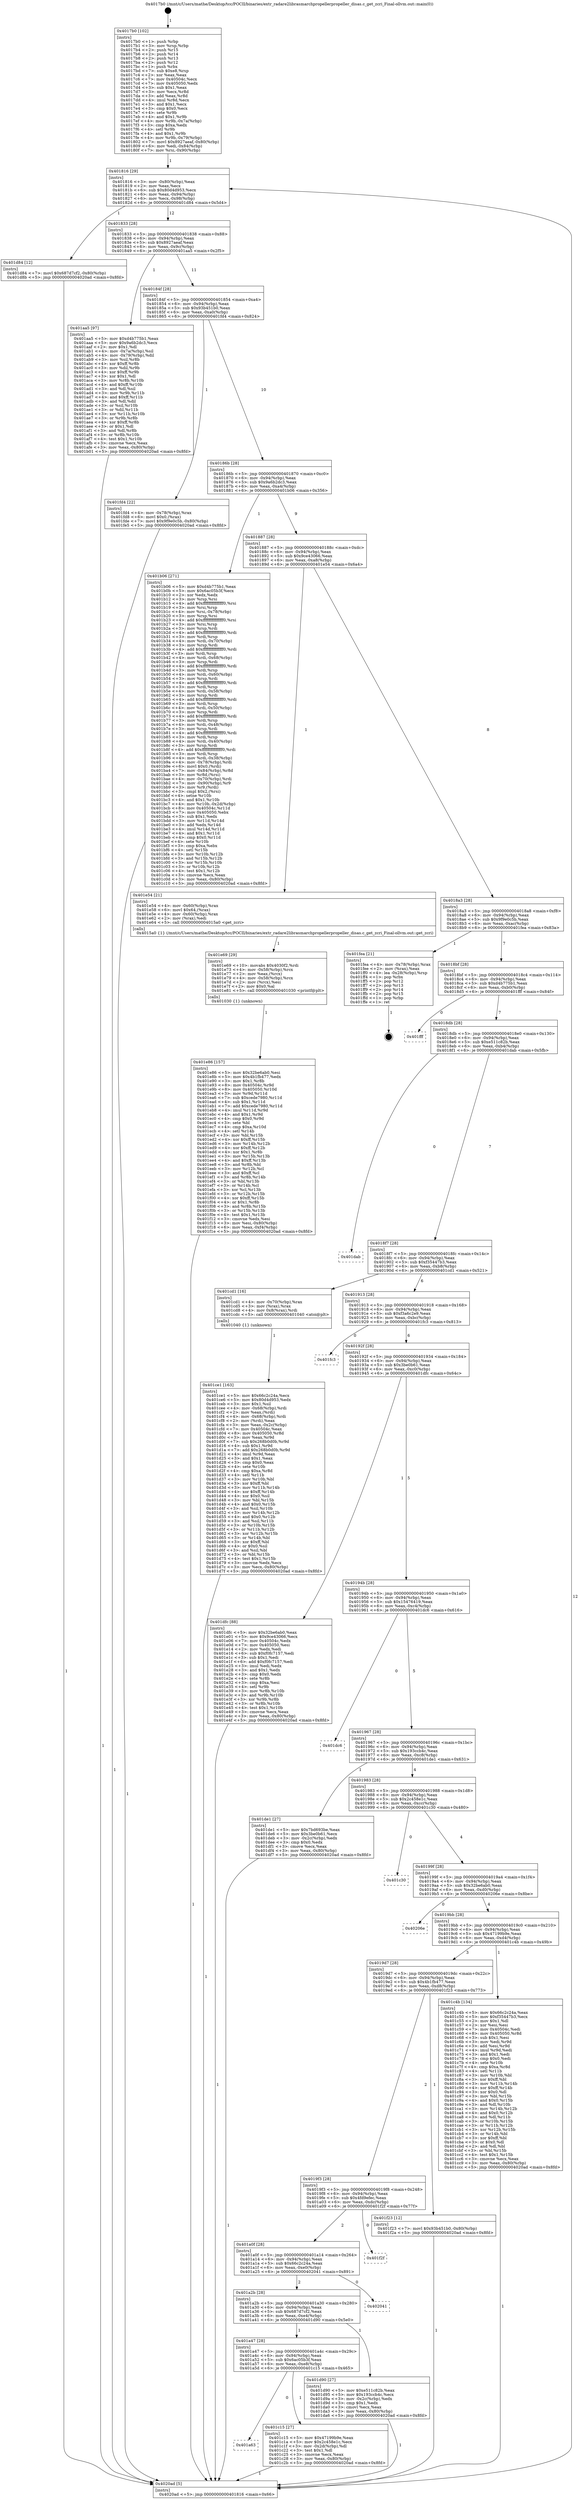 digraph "0x4017b0" {
  label = "0x4017b0 (/mnt/c/Users/mathe/Desktop/tcc/POCII/binaries/extr_radare2librasmarchpropellerpropeller_disas.c_get_zcri_Final-ollvm.out::main(0))"
  labelloc = "t"
  node[shape=record]

  Entry [label="",width=0.3,height=0.3,shape=circle,fillcolor=black,style=filled]
  "0x401816" [label="{
     0x401816 [29]\l
     | [instrs]\l
     &nbsp;&nbsp;0x401816 \<+3\>: mov -0x80(%rbp),%eax\l
     &nbsp;&nbsp;0x401819 \<+2\>: mov %eax,%ecx\l
     &nbsp;&nbsp;0x40181b \<+6\>: sub $0x80d4d953,%ecx\l
     &nbsp;&nbsp;0x401821 \<+6\>: mov %eax,-0x94(%rbp)\l
     &nbsp;&nbsp;0x401827 \<+6\>: mov %ecx,-0x98(%rbp)\l
     &nbsp;&nbsp;0x40182d \<+6\>: je 0000000000401d84 \<main+0x5d4\>\l
  }"]
  "0x401d84" [label="{
     0x401d84 [12]\l
     | [instrs]\l
     &nbsp;&nbsp;0x401d84 \<+7\>: movl $0x687d7cf2,-0x80(%rbp)\l
     &nbsp;&nbsp;0x401d8b \<+5\>: jmp 00000000004020ad \<main+0x8fd\>\l
  }"]
  "0x401833" [label="{
     0x401833 [28]\l
     | [instrs]\l
     &nbsp;&nbsp;0x401833 \<+5\>: jmp 0000000000401838 \<main+0x88\>\l
     &nbsp;&nbsp;0x401838 \<+6\>: mov -0x94(%rbp),%eax\l
     &nbsp;&nbsp;0x40183e \<+5\>: sub $0x8927aeaf,%eax\l
     &nbsp;&nbsp;0x401843 \<+6\>: mov %eax,-0x9c(%rbp)\l
     &nbsp;&nbsp;0x401849 \<+6\>: je 0000000000401aa5 \<main+0x2f5\>\l
  }"]
  Exit [label="",width=0.3,height=0.3,shape=circle,fillcolor=black,style=filled,peripheries=2]
  "0x401aa5" [label="{
     0x401aa5 [97]\l
     | [instrs]\l
     &nbsp;&nbsp;0x401aa5 \<+5\>: mov $0xd4b775b1,%eax\l
     &nbsp;&nbsp;0x401aaa \<+5\>: mov $0x9a6b2dc3,%ecx\l
     &nbsp;&nbsp;0x401aaf \<+2\>: mov $0x1,%dl\l
     &nbsp;&nbsp;0x401ab1 \<+4\>: mov -0x7a(%rbp),%sil\l
     &nbsp;&nbsp;0x401ab5 \<+4\>: mov -0x79(%rbp),%dil\l
     &nbsp;&nbsp;0x401ab9 \<+3\>: mov %sil,%r8b\l
     &nbsp;&nbsp;0x401abc \<+4\>: xor $0xff,%r8b\l
     &nbsp;&nbsp;0x401ac0 \<+3\>: mov %dil,%r9b\l
     &nbsp;&nbsp;0x401ac3 \<+4\>: xor $0xff,%r9b\l
     &nbsp;&nbsp;0x401ac7 \<+3\>: xor $0x1,%dl\l
     &nbsp;&nbsp;0x401aca \<+3\>: mov %r8b,%r10b\l
     &nbsp;&nbsp;0x401acd \<+4\>: and $0xff,%r10b\l
     &nbsp;&nbsp;0x401ad1 \<+3\>: and %dl,%sil\l
     &nbsp;&nbsp;0x401ad4 \<+3\>: mov %r9b,%r11b\l
     &nbsp;&nbsp;0x401ad7 \<+4\>: and $0xff,%r11b\l
     &nbsp;&nbsp;0x401adb \<+3\>: and %dl,%dil\l
     &nbsp;&nbsp;0x401ade \<+3\>: or %sil,%r10b\l
     &nbsp;&nbsp;0x401ae1 \<+3\>: or %dil,%r11b\l
     &nbsp;&nbsp;0x401ae4 \<+3\>: xor %r11b,%r10b\l
     &nbsp;&nbsp;0x401ae7 \<+3\>: or %r9b,%r8b\l
     &nbsp;&nbsp;0x401aea \<+4\>: xor $0xff,%r8b\l
     &nbsp;&nbsp;0x401aee \<+3\>: or $0x1,%dl\l
     &nbsp;&nbsp;0x401af1 \<+3\>: and %dl,%r8b\l
     &nbsp;&nbsp;0x401af4 \<+3\>: or %r8b,%r10b\l
     &nbsp;&nbsp;0x401af7 \<+4\>: test $0x1,%r10b\l
     &nbsp;&nbsp;0x401afb \<+3\>: cmovne %ecx,%eax\l
     &nbsp;&nbsp;0x401afe \<+3\>: mov %eax,-0x80(%rbp)\l
     &nbsp;&nbsp;0x401b01 \<+5\>: jmp 00000000004020ad \<main+0x8fd\>\l
  }"]
  "0x40184f" [label="{
     0x40184f [28]\l
     | [instrs]\l
     &nbsp;&nbsp;0x40184f \<+5\>: jmp 0000000000401854 \<main+0xa4\>\l
     &nbsp;&nbsp;0x401854 \<+6\>: mov -0x94(%rbp),%eax\l
     &nbsp;&nbsp;0x40185a \<+5\>: sub $0x93b451b0,%eax\l
     &nbsp;&nbsp;0x40185f \<+6\>: mov %eax,-0xa0(%rbp)\l
     &nbsp;&nbsp;0x401865 \<+6\>: je 0000000000401fd4 \<main+0x824\>\l
  }"]
  "0x4020ad" [label="{
     0x4020ad [5]\l
     | [instrs]\l
     &nbsp;&nbsp;0x4020ad \<+5\>: jmp 0000000000401816 \<main+0x66\>\l
  }"]
  "0x4017b0" [label="{
     0x4017b0 [102]\l
     | [instrs]\l
     &nbsp;&nbsp;0x4017b0 \<+1\>: push %rbp\l
     &nbsp;&nbsp;0x4017b1 \<+3\>: mov %rsp,%rbp\l
     &nbsp;&nbsp;0x4017b4 \<+2\>: push %r15\l
     &nbsp;&nbsp;0x4017b6 \<+2\>: push %r14\l
     &nbsp;&nbsp;0x4017b8 \<+2\>: push %r13\l
     &nbsp;&nbsp;0x4017ba \<+2\>: push %r12\l
     &nbsp;&nbsp;0x4017bc \<+1\>: push %rbx\l
     &nbsp;&nbsp;0x4017bd \<+7\>: sub $0xe8,%rsp\l
     &nbsp;&nbsp;0x4017c4 \<+2\>: xor %eax,%eax\l
     &nbsp;&nbsp;0x4017c6 \<+7\>: mov 0x40504c,%ecx\l
     &nbsp;&nbsp;0x4017cd \<+7\>: mov 0x405050,%edx\l
     &nbsp;&nbsp;0x4017d4 \<+3\>: sub $0x1,%eax\l
     &nbsp;&nbsp;0x4017d7 \<+3\>: mov %ecx,%r8d\l
     &nbsp;&nbsp;0x4017da \<+3\>: add %eax,%r8d\l
     &nbsp;&nbsp;0x4017dd \<+4\>: imul %r8d,%ecx\l
     &nbsp;&nbsp;0x4017e1 \<+3\>: and $0x1,%ecx\l
     &nbsp;&nbsp;0x4017e4 \<+3\>: cmp $0x0,%ecx\l
     &nbsp;&nbsp;0x4017e7 \<+4\>: sete %r9b\l
     &nbsp;&nbsp;0x4017eb \<+4\>: and $0x1,%r9b\l
     &nbsp;&nbsp;0x4017ef \<+4\>: mov %r9b,-0x7a(%rbp)\l
     &nbsp;&nbsp;0x4017f3 \<+3\>: cmp $0xa,%edx\l
     &nbsp;&nbsp;0x4017f6 \<+4\>: setl %r9b\l
     &nbsp;&nbsp;0x4017fa \<+4\>: and $0x1,%r9b\l
     &nbsp;&nbsp;0x4017fe \<+4\>: mov %r9b,-0x79(%rbp)\l
     &nbsp;&nbsp;0x401802 \<+7\>: movl $0x8927aeaf,-0x80(%rbp)\l
     &nbsp;&nbsp;0x401809 \<+6\>: mov %edi,-0x84(%rbp)\l
     &nbsp;&nbsp;0x40180f \<+7\>: mov %rsi,-0x90(%rbp)\l
  }"]
  "0x401e86" [label="{
     0x401e86 [157]\l
     | [instrs]\l
     &nbsp;&nbsp;0x401e86 \<+5\>: mov $0x32be6ab0,%esi\l
     &nbsp;&nbsp;0x401e8b \<+5\>: mov $0x4b1fb477,%edx\l
     &nbsp;&nbsp;0x401e90 \<+3\>: mov $0x1,%r8b\l
     &nbsp;&nbsp;0x401e93 \<+8\>: mov 0x40504c,%r9d\l
     &nbsp;&nbsp;0x401e9b \<+8\>: mov 0x405050,%r10d\l
     &nbsp;&nbsp;0x401ea3 \<+3\>: mov %r9d,%r11d\l
     &nbsp;&nbsp;0x401ea6 \<+7\>: sub $0xcede7980,%r11d\l
     &nbsp;&nbsp;0x401ead \<+4\>: sub $0x1,%r11d\l
     &nbsp;&nbsp;0x401eb1 \<+7\>: add $0xcede7980,%r11d\l
     &nbsp;&nbsp;0x401eb8 \<+4\>: imul %r11d,%r9d\l
     &nbsp;&nbsp;0x401ebc \<+4\>: and $0x1,%r9d\l
     &nbsp;&nbsp;0x401ec0 \<+4\>: cmp $0x0,%r9d\l
     &nbsp;&nbsp;0x401ec4 \<+3\>: sete %bl\l
     &nbsp;&nbsp;0x401ec7 \<+4\>: cmp $0xa,%r10d\l
     &nbsp;&nbsp;0x401ecb \<+4\>: setl %r14b\l
     &nbsp;&nbsp;0x401ecf \<+3\>: mov %bl,%r15b\l
     &nbsp;&nbsp;0x401ed2 \<+4\>: xor $0xff,%r15b\l
     &nbsp;&nbsp;0x401ed6 \<+3\>: mov %r14b,%r12b\l
     &nbsp;&nbsp;0x401ed9 \<+4\>: xor $0xff,%r12b\l
     &nbsp;&nbsp;0x401edd \<+4\>: xor $0x1,%r8b\l
     &nbsp;&nbsp;0x401ee1 \<+3\>: mov %r15b,%r13b\l
     &nbsp;&nbsp;0x401ee4 \<+4\>: and $0xff,%r13b\l
     &nbsp;&nbsp;0x401ee8 \<+3\>: and %r8b,%bl\l
     &nbsp;&nbsp;0x401eeb \<+3\>: mov %r12b,%cl\l
     &nbsp;&nbsp;0x401eee \<+3\>: and $0xff,%cl\l
     &nbsp;&nbsp;0x401ef1 \<+3\>: and %r8b,%r14b\l
     &nbsp;&nbsp;0x401ef4 \<+3\>: or %bl,%r13b\l
     &nbsp;&nbsp;0x401ef7 \<+3\>: or %r14b,%cl\l
     &nbsp;&nbsp;0x401efa \<+3\>: xor %cl,%r13b\l
     &nbsp;&nbsp;0x401efd \<+3\>: or %r12b,%r15b\l
     &nbsp;&nbsp;0x401f00 \<+4\>: xor $0xff,%r15b\l
     &nbsp;&nbsp;0x401f04 \<+4\>: or $0x1,%r8b\l
     &nbsp;&nbsp;0x401f08 \<+3\>: and %r8b,%r15b\l
     &nbsp;&nbsp;0x401f0b \<+3\>: or %r15b,%r13b\l
     &nbsp;&nbsp;0x401f0e \<+4\>: test $0x1,%r13b\l
     &nbsp;&nbsp;0x401f12 \<+3\>: cmovne %edx,%esi\l
     &nbsp;&nbsp;0x401f15 \<+3\>: mov %esi,-0x80(%rbp)\l
     &nbsp;&nbsp;0x401f18 \<+6\>: mov %eax,-0xf4(%rbp)\l
     &nbsp;&nbsp;0x401f1e \<+5\>: jmp 00000000004020ad \<main+0x8fd\>\l
  }"]
  "0x401fd4" [label="{
     0x401fd4 [22]\l
     | [instrs]\l
     &nbsp;&nbsp;0x401fd4 \<+4\>: mov -0x78(%rbp),%rax\l
     &nbsp;&nbsp;0x401fd8 \<+6\>: movl $0x0,(%rax)\l
     &nbsp;&nbsp;0x401fde \<+7\>: movl $0x9f9e0c5b,-0x80(%rbp)\l
     &nbsp;&nbsp;0x401fe5 \<+5\>: jmp 00000000004020ad \<main+0x8fd\>\l
  }"]
  "0x40186b" [label="{
     0x40186b [28]\l
     | [instrs]\l
     &nbsp;&nbsp;0x40186b \<+5\>: jmp 0000000000401870 \<main+0xc0\>\l
     &nbsp;&nbsp;0x401870 \<+6\>: mov -0x94(%rbp),%eax\l
     &nbsp;&nbsp;0x401876 \<+5\>: sub $0x9a6b2dc3,%eax\l
     &nbsp;&nbsp;0x40187b \<+6\>: mov %eax,-0xa4(%rbp)\l
     &nbsp;&nbsp;0x401881 \<+6\>: je 0000000000401b06 \<main+0x356\>\l
  }"]
  "0x401e69" [label="{
     0x401e69 [29]\l
     | [instrs]\l
     &nbsp;&nbsp;0x401e69 \<+10\>: movabs $0x4030f2,%rdi\l
     &nbsp;&nbsp;0x401e73 \<+4\>: mov -0x58(%rbp),%rcx\l
     &nbsp;&nbsp;0x401e77 \<+2\>: mov %eax,(%rcx)\l
     &nbsp;&nbsp;0x401e79 \<+4\>: mov -0x58(%rbp),%rcx\l
     &nbsp;&nbsp;0x401e7d \<+2\>: mov (%rcx),%esi\l
     &nbsp;&nbsp;0x401e7f \<+2\>: mov $0x0,%al\l
     &nbsp;&nbsp;0x401e81 \<+5\>: call 0000000000401030 \<printf@plt\>\l
     | [calls]\l
     &nbsp;&nbsp;0x401030 \{1\} (unknown)\l
  }"]
  "0x401b06" [label="{
     0x401b06 [271]\l
     | [instrs]\l
     &nbsp;&nbsp;0x401b06 \<+5\>: mov $0xd4b775b1,%eax\l
     &nbsp;&nbsp;0x401b0b \<+5\>: mov $0x6ac05b3f,%ecx\l
     &nbsp;&nbsp;0x401b10 \<+2\>: xor %edx,%edx\l
     &nbsp;&nbsp;0x401b12 \<+3\>: mov %rsp,%rsi\l
     &nbsp;&nbsp;0x401b15 \<+4\>: add $0xfffffffffffffff0,%rsi\l
     &nbsp;&nbsp;0x401b19 \<+3\>: mov %rsi,%rsp\l
     &nbsp;&nbsp;0x401b1c \<+4\>: mov %rsi,-0x78(%rbp)\l
     &nbsp;&nbsp;0x401b20 \<+3\>: mov %rsp,%rsi\l
     &nbsp;&nbsp;0x401b23 \<+4\>: add $0xfffffffffffffff0,%rsi\l
     &nbsp;&nbsp;0x401b27 \<+3\>: mov %rsi,%rsp\l
     &nbsp;&nbsp;0x401b2a \<+3\>: mov %rsp,%rdi\l
     &nbsp;&nbsp;0x401b2d \<+4\>: add $0xfffffffffffffff0,%rdi\l
     &nbsp;&nbsp;0x401b31 \<+3\>: mov %rdi,%rsp\l
     &nbsp;&nbsp;0x401b34 \<+4\>: mov %rdi,-0x70(%rbp)\l
     &nbsp;&nbsp;0x401b38 \<+3\>: mov %rsp,%rdi\l
     &nbsp;&nbsp;0x401b3b \<+4\>: add $0xfffffffffffffff0,%rdi\l
     &nbsp;&nbsp;0x401b3f \<+3\>: mov %rdi,%rsp\l
     &nbsp;&nbsp;0x401b42 \<+4\>: mov %rdi,-0x68(%rbp)\l
     &nbsp;&nbsp;0x401b46 \<+3\>: mov %rsp,%rdi\l
     &nbsp;&nbsp;0x401b49 \<+4\>: add $0xfffffffffffffff0,%rdi\l
     &nbsp;&nbsp;0x401b4d \<+3\>: mov %rdi,%rsp\l
     &nbsp;&nbsp;0x401b50 \<+4\>: mov %rdi,-0x60(%rbp)\l
     &nbsp;&nbsp;0x401b54 \<+3\>: mov %rsp,%rdi\l
     &nbsp;&nbsp;0x401b57 \<+4\>: add $0xfffffffffffffff0,%rdi\l
     &nbsp;&nbsp;0x401b5b \<+3\>: mov %rdi,%rsp\l
     &nbsp;&nbsp;0x401b5e \<+4\>: mov %rdi,-0x58(%rbp)\l
     &nbsp;&nbsp;0x401b62 \<+3\>: mov %rsp,%rdi\l
     &nbsp;&nbsp;0x401b65 \<+4\>: add $0xfffffffffffffff0,%rdi\l
     &nbsp;&nbsp;0x401b69 \<+3\>: mov %rdi,%rsp\l
     &nbsp;&nbsp;0x401b6c \<+4\>: mov %rdi,-0x50(%rbp)\l
     &nbsp;&nbsp;0x401b70 \<+3\>: mov %rsp,%rdi\l
     &nbsp;&nbsp;0x401b73 \<+4\>: add $0xfffffffffffffff0,%rdi\l
     &nbsp;&nbsp;0x401b77 \<+3\>: mov %rdi,%rsp\l
     &nbsp;&nbsp;0x401b7a \<+4\>: mov %rdi,-0x48(%rbp)\l
     &nbsp;&nbsp;0x401b7e \<+3\>: mov %rsp,%rdi\l
     &nbsp;&nbsp;0x401b81 \<+4\>: add $0xfffffffffffffff0,%rdi\l
     &nbsp;&nbsp;0x401b85 \<+3\>: mov %rdi,%rsp\l
     &nbsp;&nbsp;0x401b88 \<+4\>: mov %rdi,-0x40(%rbp)\l
     &nbsp;&nbsp;0x401b8c \<+3\>: mov %rsp,%rdi\l
     &nbsp;&nbsp;0x401b8f \<+4\>: add $0xfffffffffffffff0,%rdi\l
     &nbsp;&nbsp;0x401b93 \<+3\>: mov %rdi,%rsp\l
     &nbsp;&nbsp;0x401b96 \<+4\>: mov %rdi,-0x38(%rbp)\l
     &nbsp;&nbsp;0x401b9a \<+4\>: mov -0x78(%rbp),%rdi\l
     &nbsp;&nbsp;0x401b9e \<+6\>: movl $0x0,(%rdi)\l
     &nbsp;&nbsp;0x401ba4 \<+7\>: mov -0x84(%rbp),%r8d\l
     &nbsp;&nbsp;0x401bab \<+3\>: mov %r8d,(%rsi)\l
     &nbsp;&nbsp;0x401bae \<+4\>: mov -0x70(%rbp),%rdi\l
     &nbsp;&nbsp;0x401bb2 \<+7\>: mov -0x90(%rbp),%r9\l
     &nbsp;&nbsp;0x401bb9 \<+3\>: mov %r9,(%rdi)\l
     &nbsp;&nbsp;0x401bbc \<+3\>: cmpl $0x2,(%rsi)\l
     &nbsp;&nbsp;0x401bbf \<+4\>: setne %r10b\l
     &nbsp;&nbsp;0x401bc3 \<+4\>: and $0x1,%r10b\l
     &nbsp;&nbsp;0x401bc7 \<+4\>: mov %r10b,-0x2d(%rbp)\l
     &nbsp;&nbsp;0x401bcb \<+8\>: mov 0x40504c,%r11d\l
     &nbsp;&nbsp;0x401bd3 \<+7\>: mov 0x405050,%ebx\l
     &nbsp;&nbsp;0x401bda \<+3\>: sub $0x1,%edx\l
     &nbsp;&nbsp;0x401bdd \<+3\>: mov %r11d,%r14d\l
     &nbsp;&nbsp;0x401be0 \<+3\>: add %edx,%r14d\l
     &nbsp;&nbsp;0x401be3 \<+4\>: imul %r14d,%r11d\l
     &nbsp;&nbsp;0x401be7 \<+4\>: and $0x1,%r11d\l
     &nbsp;&nbsp;0x401beb \<+4\>: cmp $0x0,%r11d\l
     &nbsp;&nbsp;0x401bef \<+4\>: sete %r10b\l
     &nbsp;&nbsp;0x401bf3 \<+3\>: cmp $0xa,%ebx\l
     &nbsp;&nbsp;0x401bf6 \<+4\>: setl %r15b\l
     &nbsp;&nbsp;0x401bfa \<+3\>: mov %r10b,%r12b\l
     &nbsp;&nbsp;0x401bfd \<+3\>: and %r15b,%r12b\l
     &nbsp;&nbsp;0x401c00 \<+3\>: xor %r15b,%r10b\l
     &nbsp;&nbsp;0x401c03 \<+3\>: or %r10b,%r12b\l
     &nbsp;&nbsp;0x401c06 \<+4\>: test $0x1,%r12b\l
     &nbsp;&nbsp;0x401c0a \<+3\>: cmovne %ecx,%eax\l
     &nbsp;&nbsp;0x401c0d \<+3\>: mov %eax,-0x80(%rbp)\l
     &nbsp;&nbsp;0x401c10 \<+5\>: jmp 00000000004020ad \<main+0x8fd\>\l
  }"]
  "0x401887" [label="{
     0x401887 [28]\l
     | [instrs]\l
     &nbsp;&nbsp;0x401887 \<+5\>: jmp 000000000040188c \<main+0xdc\>\l
     &nbsp;&nbsp;0x40188c \<+6\>: mov -0x94(%rbp),%eax\l
     &nbsp;&nbsp;0x401892 \<+5\>: sub $0x9ce43066,%eax\l
     &nbsp;&nbsp;0x401897 \<+6\>: mov %eax,-0xa8(%rbp)\l
     &nbsp;&nbsp;0x40189d \<+6\>: je 0000000000401e54 \<main+0x6a4\>\l
  }"]
  "0x401ce1" [label="{
     0x401ce1 [163]\l
     | [instrs]\l
     &nbsp;&nbsp;0x401ce1 \<+5\>: mov $0x66c2c24a,%ecx\l
     &nbsp;&nbsp;0x401ce6 \<+5\>: mov $0x80d4d953,%edx\l
     &nbsp;&nbsp;0x401ceb \<+3\>: mov $0x1,%sil\l
     &nbsp;&nbsp;0x401cee \<+4\>: mov -0x68(%rbp),%rdi\l
     &nbsp;&nbsp;0x401cf2 \<+2\>: mov %eax,(%rdi)\l
     &nbsp;&nbsp;0x401cf4 \<+4\>: mov -0x68(%rbp),%rdi\l
     &nbsp;&nbsp;0x401cf8 \<+2\>: mov (%rdi),%eax\l
     &nbsp;&nbsp;0x401cfa \<+3\>: mov %eax,-0x2c(%rbp)\l
     &nbsp;&nbsp;0x401cfd \<+7\>: mov 0x40504c,%eax\l
     &nbsp;&nbsp;0x401d04 \<+8\>: mov 0x405050,%r8d\l
     &nbsp;&nbsp;0x401d0c \<+3\>: mov %eax,%r9d\l
     &nbsp;&nbsp;0x401d0f \<+7\>: sub $0x268b0d0b,%r9d\l
     &nbsp;&nbsp;0x401d16 \<+4\>: sub $0x1,%r9d\l
     &nbsp;&nbsp;0x401d1a \<+7\>: add $0x268b0d0b,%r9d\l
     &nbsp;&nbsp;0x401d21 \<+4\>: imul %r9d,%eax\l
     &nbsp;&nbsp;0x401d25 \<+3\>: and $0x1,%eax\l
     &nbsp;&nbsp;0x401d28 \<+3\>: cmp $0x0,%eax\l
     &nbsp;&nbsp;0x401d2b \<+4\>: sete %r10b\l
     &nbsp;&nbsp;0x401d2f \<+4\>: cmp $0xa,%r8d\l
     &nbsp;&nbsp;0x401d33 \<+4\>: setl %r11b\l
     &nbsp;&nbsp;0x401d37 \<+3\>: mov %r10b,%bl\l
     &nbsp;&nbsp;0x401d3a \<+3\>: xor $0xff,%bl\l
     &nbsp;&nbsp;0x401d3d \<+3\>: mov %r11b,%r14b\l
     &nbsp;&nbsp;0x401d40 \<+4\>: xor $0xff,%r14b\l
     &nbsp;&nbsp;0x401d44 \<+4\>: xor $0x0,%sil\l
     &nbsp;&nbsp;0x401d48 \<+3\>: mov %bl,%r15b\l
     &nbsp;&nbsp;0x401d4b \<+4\>: and $0x0,%r15b\l
     &nbsp;&nbsp;0x401d4f \<+3\>: and %sil,%r10b\l
     &nbsp;&nbsp;0x401d52 \<+3\>: mov %r14b,%r12b\l
     &nbsp;&nbsp;0x401d55 \<+4\>: and $0x0,%r12b\l
     &nbsp;&nbsp;0x401d59 \<+3\>: and %sil,%r11b\l
     &nbsp;&nbsp;0x401d5c \<+3\>: or %r10b,%r15b\l
     &nbsp;&nbsp;0x401d5f \<+3\>: or %r11b,%r12b\l
     &nbsp;&nbsp;0x401d62 \<+3\>: xor %r12b,%r15b\l
     &nbsp;&nbsp;0x401d65 \<+3\>: or %r14b,%bl\l
     &nbsp;&nbsp;0x401d68 \<+3\>: xor $0xff,%bl\l
     &nbsp;&nbsp;0x401d6b \<+4\>: or $0x0,%sil\l
     &nbsp;&nbsp;0x401d6f \<+3\>: and %sil,%bl\l
     &nbsp;&nbsp;0x401d72 \<+3\>: or %bl,%r15b\l
     &nbsp;&nbsp;0x401d75 \<+4\>: test $0x1,%r15b\l
     &nbsp;&nbsp;0x401d79 \<+3\>: cmovne %edx,%ecx\l
     &nbsp;&nbsp;0x401d7c \<+3\>: mov %ecx,-0x80(%rbp)\l
     &nbsp;&nbsp;0x401d7f \<+5\>: jmp 00000000004020ad \<main+0x8fd\>\l
  }"]
  "0x401a63" [label="{
     0x401a63\l
  }", style=dashed]
  "0x401e54" [label="{
     0x401e54 [21]\l
     | [instrs]\l
     &nbsp;&nbsp;0x401e54 \<+4\>: mov -0x60(%rbp),%rax\l
     &nbsp;&nbsp;0x401e58 \<+6\>: movl $0x64,(%rax)\l
     &nbsp;&nbsp;0x401e5e \<+4\>: mov -0x60(%rbp),%rax\l
     &nbsp;&nbsp;0x401e62 \<+2\>: mov (%rax),%edi\l
     &nbsp;&nbsp;0x401e64 \<+5\>: call 00000000004015a0 \<get_zcri\>\l
     | [calls]\l
     &nbsp;&nbsp;0x4015a0 \{1\} (/mnt/c/Users/mathe/Desktop/tcc/POCII/binaries/extr_radare2librasmarchpropellerpropeller_disas.c_get_zcri_Final-ollvm.out::get_zcri)\l
  }"]
  "0x4018a3" [label="{
     0x4018a3 [28]\l
     | [instrs]\l
     &nbsp;&nbsp;0x4018a3 \<+5\>: jmp 00000000004018a8 \<main+0xf8\>\l
     &nbsp;&nbsp;0x4018a8 \<+6\>: mov -0x94(%rbp),%eax\l
     &nbsp;&nbsp;0x4018ae \<+5\>: sub $0x9f9e0c5b,%eax\l
     &nbsp;&nbsp;0x4018b3 \<+6\>: mov %eax,-0xac(%rbp)\l
     &nbsp;&nbsp;0x4018b9 \<+6\>: je 0000000000401fea \<main+0x83a\>\l
  }"]
  "0x401c15" [label="{
     0x401c15 [27]\l
     | [instrs]\l
     &nbsp;&nbsp;0x401c15 \<+5\>: mov $0x47199b9e,%eax\l
     &nbsp;&nbsp;0x401c1a \<+5\>: mov $0x2c458e1c,%ecx\l
     &nbsp;&nbsp;0x401c1f \<+3\>: mov -0x2d(%rbp),%dl\l
     &nbsp;&nbsp;0x401c22 \<+3\>: test $0x1,%dl\l
     &nbsp;&nbsp;0x401c25 \<+3\>: cmovne %ecx,%eax\l
     &nbsp;&nbsp;0x401c28 \<+3\>: mov %eax,-0x80(%rbp)\l
     &nbsp;&nbsp;0x401c2b \<+5\>: jmp 00000000004020ad \<main+0x8fd\>\l
  }"]
  "0x401fea" [label="{
     0x401fea [21]\l
     | [instrs]\l
     &nbsp;&nbsp;0x401fea \<+4\>: mov -0x78(%rbp),%rax\l
     &nbsp;&nbsp;0x401fee \<+2\>: mov (%rax),%eax\l
     &nbsp;&nbsp;0x401ff0 \<+4\>: lea -0x28(%rbp),%rsp\l
     &nbsp;&nbsp;0x401ff4 \<+1\>: pop %rbx\l
     &nbsp;&nbsp;0x401ff5 \<+2\>: pop %r12\l
     &nbsp;&nbsp;0x401ff7 \<+2\>: pop %r13\l
     &nbsp;&nbsp;0x401ff9 \<+2\>: pop %r14\l
     &nbsp;&nbsp;0x401ffb \<+2\>: pop %r15\l
     &nbsp;&nbsp;0x401ffd \<+1\>: pop %rbp\l
     &nbsp;&nbsp;0x401ffe \<+1\>: ret\l
  }"]
  "0x4018bf" [label="{
     0x4018bf [28]\l
     | [instrs]\l
     &nbsp;&nbsp;0x4018bf \<+5\>: jmp 00000000004018c4 \<main+0x114\>\l
     &nbsp;&nbsp;0x4018c4 \<+6\>: mov -0x94(%rbp),%eax\l
     &nbsp;&nbsp;0x4018ca \<+5\>: sub $0xd4b775b1,%eax\l
     &nbsp;&nbsp;0x4018cf \<+6\>: mov %eax,-0xb0(%rbp)\l
     &nbsp;&nbsp;0x4018d5 \<+6\>: je 0000000000401fff \<main+0x84f\>\l
  }"]
  "0x401a47" [label="{
     0x401a47 [28]\l
     | [instrs]\l
     &nbsp;&nbsp;0x401a47 \<+5\>: jmp 0000000000401a4c \<main+0x29c\>\l
     &nbsp;&nbsp;0x401a4c \<+6\>: mov -0x94(%rbp),%eax\l
     &nbsp;&nbsp;0x401a52 \<+5\>: sub $0x6ac05b3f,%eax\l
     &nbsp;&nbsp;0x401a57 \<+6\>: mov %eax,-0xe8(%rbp)\l
     &nbsp;&nbsp;0x401a5d \<+6\>: je 0000000000401c15 \<main+0x465\>\l
  }"]
  "0x401fff" [label="{
     0x401fff\l
  }", style=dashed]
  "0x4018db" [label="{
     0x4018db [28]\l
     | [instrs]\l
     &nbsp;&nbsp;0x4018db \<+5\>: jmp 00000000004018e0 \<main+0x130\>\l
     &nbsp;&nbsp;0x4018e0 \<+6\>: mov -0x94(%rbp),%eax\l
     &nbsp;&nbsp;0x4018e6 \<+5\>: sub $0xe511c82b,%eax\l
     &nbsp;&nbsp;0x4018eb \<+6\>: mov %eax,-0xb4(%rbp)\l
     &nbsp;&nbsp;0x4018f1 \<+6\>: je 0000000000401dab \<main+0x5fb\>\l
  }"]
  "0x401d90" [label="{
     0x401d90 [27]\l
     | [instrs]\l
     &nbsp;&nbsp;0x401d90 \<+5\>: mov $0xe511c82b,%eax\l
     &nbsp;&nbsp;0x401d95 \<+5\>: mov $0x193ccb4c,%ecx\l
     &nbsp;&nbsp;0x401d9a \<+3\>: mov -0x2c(%rbp),%edx\l
     &nbsp;&nbsp;0x401d9d \<+3\>: cmp $0x1,%edx\l
     &nbsp;&nbsp;0x401da0 \<+3\>: cmovl %ecx,%eax\l
     &nbsp;&nbsp;0x401da3 \<+3\>: mov %eax,-0x80(%rbp)\l
     &nbsp;&nbsp;0x401da6 \<+5\>: jmp 00000000004020ad \<main+0x8fd\>\l
  }"]
  "0x401dab" [label="{
     0x401dab\l
  }", style=dashed]
  "0x4018f7" [label="{
     0x4018f7 [28]\l
     | [instrs]\l
     &nbsp;&nbsp;0x4018f7 \<+5\>: jmp 00000000004018fc \<main+0x14c\>\l
     &nbsp;&nbsp;0x4018fc \<+6\>: mov -0x94(%rbp),%eax\l
     &nbsp;&nbsp;0x401902 \<+5\>: sub $0xf35447b3,%eax\l
     &nbsp;&nbsp;0x401907 \<+6\>: mov %eax,-0xb8(%rbp)\l
     &nbsp;&nbsp;0x40190d \<+6\>: je 0000000000401cd1 \<main+0x521\>\l
  }"]
  "0x401a2b" [label="{
     0x401a2b [28]\l
     | [instrs]\l
     &nbsp;&nbsp;0x401a2b \<+5\>: jmp 0000000000401a30 \<main+0x280\>\l
     &nbsp;&nbsp;0x401a30 \<+6\>: mov -0x94(%rbp),%eax\l
     &nbsp;&nbsp;0x401a36 \<+5\>: sub $0x687d7cf2,%eax\l
     &nbsp;&nbsp;0x401a3b \<+6\>: mov %eax,-0xe4(%rbp)\l
     &nbsp;&nbsp;0x401a41 \<+6\>: je 0000000000401d90 \<main+0x5e0\>\l
  }"]
  "0x401cd1" [label="{
     0x401cd1 [16]\l
     | [instrs]\l
     &nbsp;&nbsp;0x401cd1 \<+4\>: mov -0x70(%rbp),%rax\l
     &nbsp;&nbsp;0x401cd5 \<+3\>: mov (%rax),%rax\l
     &nbsp;&nbsp;0x401cd8 \<+4\>: mov 0x8(%rax),%rdi\l
     &nbsp;&nbsp;0x401cdc \<+5\>: call 0000000000401040 \<atoi@plt\>\l
     | [calls]\l
     &nbsp;&nbsp;0x401040 \{1\} (unknown)\l
  }"]
  "0x401913" [label="{
     0x401913 [28]\l
     | [instrs]\l
     &nbsp;&nbsp;0x401913 \<+5\>: jmp 0000000000401918 \<main+0x168\>\l
     &nbsp;&nbsp;0x401918 \<+6\>: mov -0x94(%rbp),%eax\l
     &nbsp;&nbsp;0x40191e \<+5\>: sub $0xf3a6c2e9,%eax\l
     &nbsp;&nbsp;0x401923 \<+6\>: mov %eax,-0xbc(%rbp)\l
     &nbsp;&nbsp;0x401929 \<+6\>: je 0000000000401fc3 \<main+0x813\>\l
  }"]
  "0x402041" [label="{
     0x402041\l
  }", style=dashed]
  "0x401fc3" [label="{
     0x401fc3\l
  }", style=dashed]
  "0x40192f" [label="{
     0x40192f [28]\l
     | [instrs]\l
     &nbsp;&nbsp;0x40192f \<+5\>: jmp 0000000000401934 \<main+0x184\>\l
     &nbsp;&nbsp;0x401934 \<+6\>: mov -0x94(%rbp),%eax\l
     &nbsp;&nbsp;0x40193a \<+5\>: sub $0x3be0b61,%eax\l
     &nbsp;&nbsp;0x40193f \<+6\>: mov %eax,-0xc0(%rbp)\l
     &nbsp;&nbsp;0x401945 \<+6\>: je 0000000000401dfc \<main+0x64c\>\l
  }"]
  "0x401a0f" [label="{
     0x401a0f [28]\l
     | [instrs]\l
     &nbsp;&nbsp;0x401a0f \<+5\>: jmp 0000000000401a14 \<main+0x264\>\l
     &nbsp;&nbsp;0x401a14 \<+6\>: mov -0x94(%rbp),%eax\l
     &nbsp;&nbsp;0x401a1a \<+5\>: sub $0x66c2c24a,%eax\l
     &nbsp;&nbsp;0x401a1f \<+6\>: mov %eax,-0xe0(%rbp)\l
     &nbsp;&nbsp;0x401a25 \<+6\>: je 0000000000402041 \<main+0x891\>\l
  }"]
  "0x401dfc" [label="{
     0x401dfc [88]\l
     | [instrs]\l
     &nbsp;&nbsp;0x401dfc \<+5\>: mov $0x32be6ab0,%eax\l
     &nbsp;&nbsp;0x401e01 \<+5\>: mov $0x9ce43066,%ecx\l
     &nbsp;&nbsp;0x401e06 \<+7\>: mov 0x40504c,%edx\l
     &nbsp;&nbsp;0x401e0d \<+7\>: mov 0x405050,%esi\l
     &nbsp;&nbsp;0x401e14 \<+2\>: mov %edx,%edi\l
     &nbsp;&nbsp;0x401e16 \<+6\>: sub $0xf0fc7157,%edi\l
     &nbsp;&nbsp;0x401e1c \<+3\>: sub $0x1,%edi\l
     &nbsp;&nbsp;0x401e1f \<+6\>: add $0xf0fc7157,%edi\l
     &nbsp;&nbsp;0x401e25 \<+3\>: imul %edi,%edx\l
     &nbsp;&nbsp;0x401e28 \<+3\>: and $0x1,%edx\l
     &nbsp;&nbsp;0x401e2b \<+3\>: cmp $0x0,%edx\l
     &nbsp;&nbsp;0x401e2e \<+4\>: sete %r8b\l
     &nbsp;&nbsp;0x401e32 \<+3\>: cmp $0xa,%esi\l
     &nbsp;&nbsp;0x401e35 \<+4\>: setl %r9b\l
     &nbsp;&nbsp;0x401e39 \<+3\>: mov %r8b,%r10b\l
     &nbsp;&nbsp;0x401e3c \<+3\>: and %r9b,%r10b\l
     &nbsp;&nbsp;0x401e3f \<+3\>: xor %r9b,%r8b\l
     &nbsp;&nbsp;0x401e42 \<+3\>: or %r8b,%r10b\l
     &nbsp;&nbsp;0x401e45 \<+4\>: test $0x1,%r10b\l
     &nbsp;&nbsp;0x401e49 \<+3\>: cmovne %ecx,%eax\l
     &nbsp;&nbsp;0x401e4c \<+3\>: mov %eax,-0x80(%rbp)\l
     &nbsp;&nbsp;0x401e4f \<+5\>: jmp 00000000004020ad \<main+0x8fd\>\l
  }"]
  "0x40194b" [label="{
     0x40194b [28]\l
     | [instrs]\l
     &nbsp;&nbsp;0x40194b \<+5\>: jmp 0000000000401950 \<main+0x1a0\>\l
     &nbsp;&nbsp;0x401950 \<+6\>: mov -0x94(%rbp),%eax\l
     &nbsp;&nbsp;0x401956 \<+5\>: sub $0x15476419,%eax\l
     &nbsp;&nbsp;0x40195b \<+6\>: mov %eax,-0xc4(%rbp)\l
     &nbsp;&nbsp;0x401961 \<+6\>: je 0000000000401dc6 \<main+0x616\>\l
  }"]
  "0x401f2f" [label="{
     0x401f2f\l
  }", style=dashed]
  "0x401dc6" [label="{
     0x401dc6\l
  }", style=dashed]
  "0x401967" [label="{
     0x401967 [28]\l
     | [instrs]\l
     &nbsp;&nbsp;0x401967 \<+5\>: jmp 000000000040196c \<main+0x1bc\>\l
     &nbsp;&nbsp;0x40196c \<+6\>: mov -0x94(%rbp),%eax\l
     &nbsp;&nbsp;0x401972 \<+5\>: sub $0x193ccb4c,%eax\l
     &nbsp;&nbsp;0x401977 \<+6\>: mov %eax,-0xc8(%rbp)\l
     &nbsp;&nbsp;0x40197d \<+6\>: je 0000000000401de1 \<main+0x631\>\l
  }"]
  "0x4019f3" [label="{
     0x4019f3 [28]\l
     | [instrs]\l
     &nbsp;&nbsp;0x4019f3 \<+5\>: jmp 00000000004019f8 \<main+0x248\>\l
     &nbsp;&nbsp;0x4019f8 \<+6\>: mov -0x94(%rbp),%eax\l
     &nbsp;&nbsp;0x4019fe \<+5\>: sub $0x4fd9efec,%eax\l
     &nbsp;&nbsp;0x401a03 \<+6\>: mov %eax,-0xdc(%rbp)\l
     &nbsp;&nbsp;0x401a09 \<+6\>: je 0000000000401f2f \<main+0x77f\>\l
  }"]
  "0x401de1" [label="{
     0x401de1 [27]\l
     | [instrs]\l
     &nbsp;&nbsp;0x401de1 \<+5\>: mov $0x7bd693be,%eax\l
     &nbsp;&nbsp;0x401de6 \<+5\>: mov $0x3be0b61,%ecx\l
     &nbsp;&nbsp;0x401deb \<+3\>: mov -0x2c(%rbp),%edx\l
     &nbsp;&nbsp;0x401dee \<+3\>: cmp $0x0,%edx\l
     &nbsp;&nbsp;0x401df1 \<+3\>: cmove %ecx,%eax\l
     &nbsp;&nbsp;0x401df4 \<+3\>: mov %eax,-0x80(%rbp)\l
     &nbsp;&nbsp;0x401df7 \<+5\>: jmp 00000000004020ad \<main+0x8fd\>\l
  }"]
  "0x401983" [label="{
     0x401983 [28]\l
     | [instrs]\l
     &nbsp;&nbsp;0x401983 \<+5\>: jmp 0000000000401988 \<main+0x1d8\>\l
     &nbsp;&nbsp;0x401988 \<+6\>: mov -0x94(%rbp),%eax\l
     &nbsp;&nbsp;0x40198e \<+5\>: sub $0x2c458e1c,%eax\l
     &nbsp;&nbsp;0x401993 \<+6\>: mov %eax,-0xcc(%rbp)\l
     &nbsp;&nbsp;0x401999 \<+6\>: je 0000000000401c30 \<main+0x480\>\l
  }"]
  "0x401f23" [label="{
     0x401f23 [12]\l
     | [instrs]\l
     &nbsp;&nbsp;0x401f23 \<+7\>: movl $0x93b451b0,-0x80(%rbp)\l
     &nbsp;&nbsp;0x401f2a \<+5\>: jmp 00000000004020ad \<main+0x8fd\>\l
  }"]
  "0x401c30" [label="{
     0x401c30\l
  }", style=dashed]
  "0x40199f" [label="{
     0x40199f [28]\l
     | [instrs]\l
     &nbsp;&nbsp;0x40199f \<+5\>: jmp 00000000004019a4 \<main+0x1f4\>\l
     &nbsp;&nbsp;0x4019a4 \<+6\>: mov -0x94(%rbp),%eax\l
     &nbsp;&nbsp;0x4019aa \<+5\>: sub $0x32be6ab0,%eax\l
     &nbsp;&nbsp;0x4019af \<+6\>: mov %eax,-0xd0(%rbp)\l
     &nbsp;&nbsp;0x4019b5 \<+6\>: je 000000000040206e \<main+0x8be\>\l
  }"]
  "0x4019d7" [label="{
     0x4019d7 [28]\l
     | [instrs]\l
     &nbsp;&nbsp;0x4019d7 \<+5\>: jmp 00000000004019dc \<main+0x22c\>\l
     &nbsp;&nbsp;0x4019dc \<+6\>: mov -0x94(%rbp),%eax\l
     &nbsp;&nbsp;0x4019e2 \<+5\>: sub $0x4b1fb477,%eax\l
     &nbsp;&nbsp;0x4019e7 \<+6\>: mov %eax,-0xd8(%rbp)\l
     &nbsp;&nbsp;0x4019ed \<+6\>: je 0000000000401f23 \<main+0x773\>\l
  }"]
  "0x40206e" [label="{
     0x40206e\l
  }", style=dashed]
  "0x4019bb" [label="{
     0x4019bb [28]\l
     | [instrs]\l
     &nbsp;&nbsp;0x4019bb \<+5\>: jmp 00000000004019c0 \<main+0x210\>\l
     &nbsp;&nbsp;0x4019c0 \<+6\>: mov -0x94(%rbp),%eax\l
     &nbsp;&nbsp;0x4019c6 \<+5\>: sub $0x47199b9e,%eax\l
     &nbsp;&nbsp;0x4019cb \<+6\>: mov %eax,-0xd4(%rbp)\l
     &nbsp;&nbsp;0x4019d1 \<+6\>: je 0000000000401c4b \<main+0x49b\>\l
  }"]
  "0x401c4b" [label="{
     0x401c4b [134]\l
     | [instrs]\l
     &nbsp;&nbsp;0x401c4b \<+5\>: mov $0x66c2c24a,%eax\l
     &nbsp;&nbsp;0x401c50 \<+5\>: mov $0xf35447b3,%ecx\l
     &nbsp;&nbsp;0x401c55 \<+2\>: mov $0x1,%dl\l
     &nbsp;&nbsp;0x401c57 \<+2\>: xor %esi,%esi\l
     &nbsp;&nbsp;0x401c59 \<+7\>: mov 0x40504c,%edi\l
     &nbsp;&nbsp;0x401c60 \<+8\>: mov 0x405050,%r8d\l
     &nbsp;&nbsp;0x401c68 \<+3\>: sub $0x1,%esi\l
     &nbsp;&nbsp;0x401c6b \<+3\>: mov %edi,%r9d\l
     &nbsp;&nbsp;0x401c6e \<+3\>: add %esi,%r9d\l
     &nbsp;&nbsp;0x401c71 \<+4\>: imul %r9d,%edi\l
     &nbsp;&nbsp;0x401c75 \<+3\>: and $0x1,%edi\l
     &nbsp;&nbsp;0x401c78 \<+3\>: cmp $0x0,%edi\l
     &nbsp;&nbsp;0x401c7b \<+4\>: sete %r10b\l
     &nbsp;&nbsp;0x401c7f \<+4\>: cmp $0xa,%r8d\l
     &nbsp;&nbsp;0x401c83 \<+4\>: setl %r11b\l
     &nbsp;&nbsp;0x401c87 \<+3\>: mov %r10b,%bl\l
     &nbsp;&nbsp;0x401c8a \<+3\>: xor $0xff,%bl\l
     &nbsp;&nbsp;0x401c8d \<+3\>: mov %r11b,%r14b\l
     &nbsp;&nbsp;0x401c90 \<+4\>: xor $0xff,%r14b\l
     &nbsp;&nbsp;0x401c94 \<+3\>: xor $0x0,%dl\l
     &nbsp;&nbsp;0x401c97 \<+3\>: mov %bl,%r15b\l
     &nbsp;&nbsp;0x401c9a \<+4\>: and $0x0,%r15b\l
     &nbsp;&nbsp;0x401c9e \<+3\>: and %dl,%r10b\l
     &nbsp;&nbsp;0x401ca1 \<+3\>: mov %r14b,%r12b\l
     &nbsp;&nbsp;0x401ca4 \<+4\>: and $0x0,%r12b\l
     &nbsp;&nbsp;0x401ca8 \<+3\>: and %dl,%r11b\l
     &nbsp;&nbsp;0x401cab \<+3\>: or %r10b,%r15b\l
     &nbsp;&nbsp;0x401cae \<+3\>: or %r11b,%r12b\l
     &nbsp;&nbsp;0x401cb1 \<+3\>: xor %r12b,%r15b\l
     &nbsp;&nbsp;0x401cb4 \<+3\>: or %r14b,%bl\l
     &nbsp;&nbsp;0x401cb7 \<+3\>: xor $0xff,%bl\l
     &nbsp;&nbsp;0x401cba \<+3\>: or $0x0,%dl\l
     &nbsp;&nbsp;0x401cbd \<+2\>: and %dl,%bl\l
     &nbsp;&nbsp;0x401cbf \<+3\>: or %bl,%r15b\l
     &nbsp;&nbsp;0x401cc2 \<+4\>: test $0x1,%r15b\l
     &nbsp;&nbsp;0x401cc6 \<+3\>: cmovne %ecx,%eax\l
     &nbsp;&nbsp;0x401cc9 \<+3\>: mov %eax,-0x80(%rbp)\l
     &nbsp;&nbsp;0x401ccc \<+5\>: jmp 00000000004020ad \<main+0x8fd\>\l
  }"]
  Entry -> "0x4017b0" [label=" 1"]
  "0x401816" -> "0x401d84" [label=" 1"]
  "0x401816" -> "0x401833" [label=" 12"]
  "0x401fea" -> Exit [label=" 1"]
  "0x401833" -> "0x401aa5" [label=" 1"]
  "0x401833" -> "0x40184f" [label=" 11"]
  "0x401aa5" -> "0x4020ad" [label=" 1"]
  "0x4017b0" -> "0x401816" [label=" 1"]
  "0x4020ad" -> "0x401816" [label=" 12"]
  "0x401fd4" -> "0x4020ad" [label=" 1"]
  "0x40184f" -> "0x401fd4" [label=" 1"]
  "0x40184f" -> "0x40186b" [label=" 10"]
  "0x401f23" -> "0x4020ad" [label=" 1"]
  "0x40186b" -> "0x401b06" [label=" 1"]
  "0x40186b" -> "0x401887" [label=" 9"]
  "0x401e86" -> "0x4020ad" [label=" 1"]
  "0x401b06" -> "0x4020ad" [label=" 1"]
  "0x401e69" -> "0x401e86" [label=" 1"]
  "0x401887" -> "0x401e54" [label=" 1"]
  "0x401887" -> "0x4018a3" [label=" 8"]
  "0x401e54" -> "0x401e69" [label=" 1"]
  "0x4018a3" -> "0x401fea" [label=" 1"]
  "0x4018a3" -> "0x4018bf" [label=" 7"]
  "0x401dfc" -> "0x4020ad" [label=" 1"]
  "0x4018bf" -> "0x401fff" [label=" 0"]
  "0x4018bf" -> "0x4018db" [label=" 7"]
  "0x401d90" -> "0x4020ad" [label=" 1"]
  "0x4018db" -> "0x401dab" [label=" 0"]
  "0x4018db" -> "0x4018f7" [label=" 7"]
  "0x401d84" -> "0x4020ad" [label=" 1"]
  "0x4018f7" -> "0x401cd1" [label=" 1"]
  "0x4018f7" -> "0x401913" [label=" 6"]
  "0x401cd1" -> "0x401ce1" [label=" 1"]
  "0x401913" -> "0x401fc3" [label=" 0"]
  "0x401913" -> "0x40192f" [label=" 6"]
  "0x401c4b" -> "0x4020ad" [label=" 1"]
  "0x40192f" -> "0x401dfc" [label=" 1"]
  "0x40192f" -> "0x40194b" [label=" 5"]
  "0x401a47" -> "0x401a63" [label=" 0"]
  "0x40194b" -> "0x401dc6" [label=" 0"]
  "0x40194b" -> "0x401967" [label=" 5"]
  "0x401a47" -> "0x401c15" [label=" 1"]
  "0x401967" -> "0x401de1" [label=" 1"]
  "0x401967" -> "0x401983" [label=" 4"]
  "0x401a2b" -> "0x401a47" [label=" 1"]
  "0x401983" -> "0x401c30" [label=" 0"]
  "0x401983" -> "0x40199f" [label=" 4"]
  "0x401a2b" -> "0x401d90" [label=" 1"]
  "0x40199f" -> "0x40206e" [label=" 0"]
  "0x40199f" -> "0x4019bb" [label=" 4"]
  "0x401a0f" -> "0x401a2b" [label=" 2"]
  "0x4019bb" -> "0x401c4b" [label=" 1"]
  "0x4019bb" -> "0x4019d7" [label=" 3"]
  "0x401ce1" -> "0x4020ad" [label=" 1"]
  "0x4019d7" -> "0x401f23" [label=" 1"]
  "0x4019d7" -> "0x4019f3" [label=" 2"]
  "0x401de1" -> "0x4020ad" [label=" 1"]
  "0x4019f3" -> "0x401f2f" [label=" 0"]
  "0x4019f3" -> "0x401a0f" [label=" 2"]
  "0x401c15" -> "0x4020ad" [label=" 1"]
  "0x401a0f" -> "0x402041" [label=" 0"]
}
